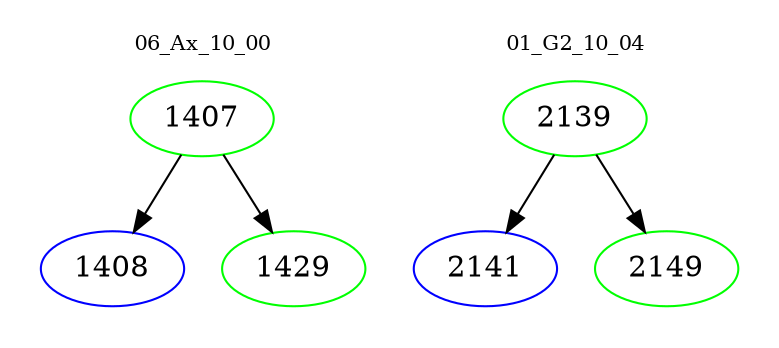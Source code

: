 digraph{
subgraph cluster_0 {
color = white
label = "06_Ax_10_00";
fontsize=10;
T0_1407 [label="1407", color="green"]
T0_1407 -> T0_1408 [color="black"]
T0_1408 [label="1408", color="blue"]
T0_1407 -> T0_1429 [color="black"]
T0_1429 [label="1429", color="green"]
}
subgraph cluster_1 {
color = white
label = "01_G2_10_04";
fontsize=10;
T1_2139 [label="2139", color="green"]
T1_2139 -> T1_2141 [color="black"]
T1_2141 [label="2141", color="blue"]
T1_2139 -> T1_2149 [color="black"]
T1_2149 [label="2149", color="green"]
}
}
